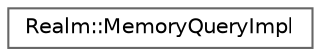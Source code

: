 digraph "Graphical Class Hierarchy"
{
 // LATEX_PDF_SIZE
  bgcolor="transparent";
  edge [fontname=Helvetica,fontsize=10,labelfontname=Helvetica,labelfontsize=10];
  node [fontname=Helvetica,fontsize=10,shape=box,height=0.2,width=0.4];
  rankdir="LR";
  Node0 [id="Node000000",label="Realm::MemoryQueryImpl",height=0.2,width=0.4,color="grey40", fillcolor="white", style="filled",URL="$classRealm_1_1MemoryQueryImpl.html",tooltip=" "];
}
